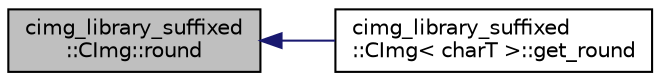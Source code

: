 digraph "cimg_library_suffixed::CImg::round"
{
  edge [fontname="Helvetica",fontsize="10",labelfontname="Helvetica",labelfontsize="10"];
  node [fontname="Helvetica",fontsize="10",shape=record];
  rankdir="LR";
  Node2993 [label="cimg_library_suffixed\l::CImg::round",height=0.2,width=0.4,color="black", fillcolor="grey75", style="filled", fontcolor="black"];
  Node2993 -> Node2994 [dir="back",color="midnightblue",fontsize="10",style="solid",fontname="Helvetica"];
  Node2994 [label="cimg_library_suffixed\l::CImg\< charT \>::get_round",height=0.2,width=0.4,color="black", fillcolor="white", style="filled",URL="$structcimg__library__suffixed_1_1_c_img.html#a1f809bbf762cda9f59e7dd4445ca6724",tooltip="Round pixel values . "];
}
